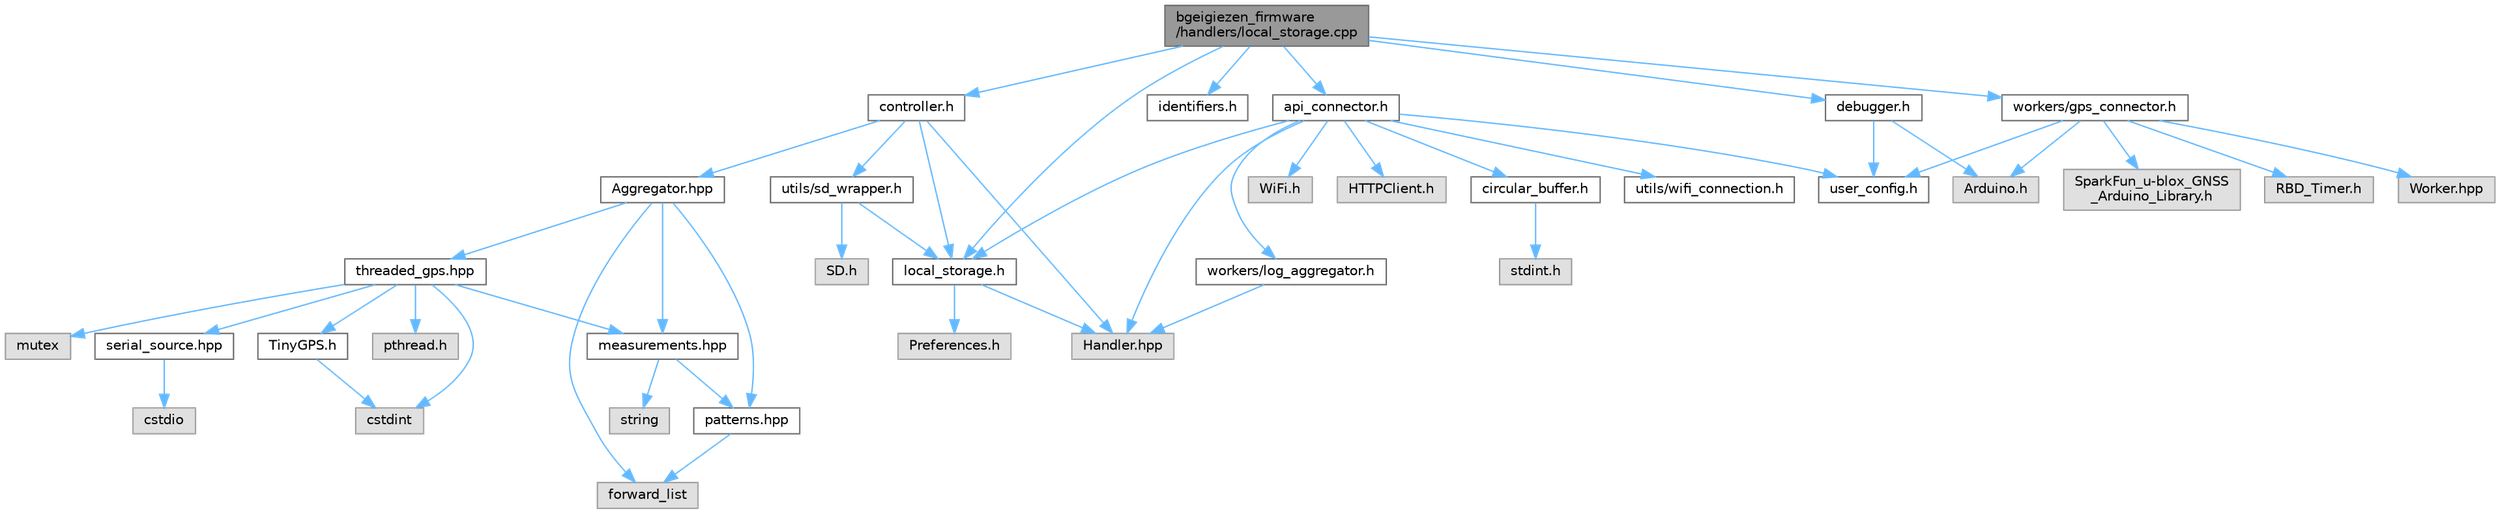 digraph "bgeigiezen_firmware/handlers/local_storage.cpp"
{
 // LATEX_PDF_SIZE
  bgcolor="transparent";
  edge [fontname=Helvetica,fontsize=10,labelfontname=Helvetica,labelfontsize=10];
  node [fontname=Helvetica,fontsize=10,shape=box,height=0.2,width=0.4];
  Node1 [id="Node000001",label="bgeigiezen_firmware\l/handlers/local_storage.cpp",height=0.2,width=0.4,color="gray40", fillcolor="grey60", style="filled", fontcolor="black",tooltip=" "];
  Node1 -> Node2 [id="edge47_Node000001_Node000002",color="steelblue1",style="solid",tooltip=" "];
  Node2 [id="Node000002",label="local_storage.h",height=0.2,width=0.4,color="grey40", fillcolor="white", style="filled",URL="$local__storage_8h.html",tooltip=" "];
  Node2 -> Node3 [id="edge48_Node000002_Node000003",color="steelblue1",style="solid",tooltip=" "];
  Node3 [id="Node000003",label="Preferences.h",height=0.2,width=0.4,color="grey60", fillcolor="#E0E0E0", style="filled",tooltip=" "];
  Node2 -> Node4 [id="edge49_Node000002_Node000004",color="steelblue1",style="solid",tooltip=" "];
  Node4 [id="Node000004",label="Handler.hpp",height=0.2,width=0.4,color="grey60", fillcolor="#E0E0E0", style="filled",tooltip=" "];
  Node1 -> Node5 [id="edge50_Node000001_Node000005",color="steelblue1",style="solid",tooltip=" "];
  Node5 [id="Node000005",label="debugger.h",height=0.2,width=0.4,color="grey40", fillcolor="white", style="filled",URL="$debugger_8h.html",tooltip=" "];
  Node5 -> Node6 [id="edge51_Node000005_Node000006",color="steelblue1",style="solid",tooltip=" "];
  Node6 [id="Node000006",label="Arduino.h",height=0.2,width=0.4,color="grey60", fillcolor="#E0E0E0", style="filled",tooltip=" "];
  Node5 -> Node7 [id="edge52_Node000005_Node000007",color="steelblue1",style="solid",tooltip=" "];
  Node7 [id="Node000007",label="user_config.h",height=0.2,width=0.4,color="grey40", fillcolor="white", style="filled",URL="$user__config_8h.html",tooltip=" "];
  Node1 -> Node8 [id="edge53_Node000001_Node000008",color="steelblue1",style="solid",tooltip=" "];
  Node8 [id="Node000008",label="identifiers.h",height=0.2,width=0.4,color="grey40", fillcolor="white", style="filled",URL="$identifiers_8h.html",tooltip=" "];
  Node1 -> Node9 [id="edge54_Node000001_Node000009",color="steelblue1",style="solid",tooltip=" "];
  Node9 [id="Node000009",label="controller.h",height=0.2,width=0.4,color="grey40", fillcolor="white", style="filled",URL="$controller_8h.html",tooltip=" "];
  Node9 -> Node2 [id="edge55_Node000009_Node000002",color="steelblue1",style="solid",tooltip=" "];
  Node9 -> Node10 [id="edge56_Node000009_Node000010",color="steelblue1",style="solid",tooltip=" "];
  Node10 [id="Node000010",label="utils/sd_wrapper.h",height=0.2,width=0.4,color="grey40", fillcolor="white", style="filled",URL="$sd__wrapper_8h.html",tooltip=" "];
  Node10 -> Node11 [id="edge57_Node000010_Node000011",color="steelblue1",style="solid",tooltip=" "];
  Node11 [id="Node000011",label="SD.h",height=0.2,width=0.4,color="grey60", fillcolor="#E0E0E0", style="filled",tooltip=" "];
  Node10 -> Node2 [id="edge58_Node000010_Node000002",color="steelblue1",style="solid",tooltip=" "];
  Node9 -> Node12 [id="edge59_Node000009_Node000012",color="steelblue1",style="solid",tooltip=" "];
  Node12 [id="Node000012",label="Aggregator.hpp",height=0.2,width=0.4,color="grey40", fillcolor="white", style="filled",URL="$aggregator_8hpp.html",tooltip=" "];
  Node12 -> Node13 [id="edge60_Node000012_Node000013",color="steelblue1",style="solid",tooltip=" "];
  Node13 [id="Node000013",label="forward_list",height=0.2,width=0.4,color="grey60", fillcolor="#E0E0E0", style="filled",tooltip=" "];
  Node12 -> Node14 [id="edge61_Node000012_Node000014",color="steelblue1",style="solid",tooltip=" "];
  Node14 [id="Node000014",label="threaded_gps.hpp",height=0.2,width=0.4,color="grey40", fillcolor="white", style="filled",URL="$bgeigie__firmware_2threaded__gps_8hpp.html",tooltip=" "];
  Node14 -> Node15 [id="edge62_Node000014_Node000015",color="steelblue1",style="solid",tooltip=" "];
  Node15 [id="Node000015",label="pthread.h",height=0.2,width=0.4,color="grey60", fillcolor="#E0E0E0", style="filled",tooltip=" "];
  Node14 -> Node16 [id="edge63_Node000014_Node000016",color="steelblue1",style="solid",tooltip=" "];
  Node16 [id="Node000016",label="cstdint",height=0.2,width=0.4,color="grey60", fillcolor="#E0E0E0", style="filled",tooltip=" "];
  Node14 -> Node17 [id="edge64_Node000014_Node000017",color="steelblue1",style="solid",tooltip=" "];
  Node17 [id="Node000017",label="mutex",height=0.2,width=0.4,color="grey60", fillcolor="#E0E0E0", style="filled",tooltip=" "];
  Node14 -> Node18 [id="edge65_Node000014_Node000018",color="steelblue1",style="solid",tooltip=" "];
  Node18 [id="Node000018",label="TinyGPS.h",height=0.2,width=0.4,color="grey40", fillcolor="white", style="filled",URL="$bgeigie__firmware_2_tiny_g_p_s_8h.html",tooltip=" "];
  Node18 -> Node16 [id="edge66_Node000018_Node000016",color="steelblue1",style="solid",tooltip=" "];
  Node14 -> Node19 [id="edge67_Node000014_Node000019",color="steelblue1",style="solid",tooltip=" "];
  Node19 [id="Node000019",label="serial_source.hpp",height=0.2,width=0.4,color="grey40", fillcolor="white", style="filled",URL="$bgeigie__firmware_2serial__source_8hpp.html",tooltip=" "];
  Node19 -> Node20 [id="edge68_Node000019_Node000020",color="steelblue1",style="solid",tooltip=" "];
  Node20 [id="Node000020",label="cstdio",height=0.2,width=0.4,color="grey60", fillcolor="#E0E0E0", style="filled",tooltip=" "];
  Node14 -> Node21 [id="edge69_Node000014_Node000021",color="steelblue1",style="solid",tooltip=" "];
  Node21 [id="Node000021",label="measurements.hpp",height=0.2,width=0.4,color="grey40", fillcolor="white", style="filled",URL="$bgeigie__firmware_2measurements_8hpp.html",tooltip=" "];
  Node21 -> Node22 [id="edge70_Node000021_Node000022",color="steelblue1",style="solid",tooltip=" "];
  Node22 [id="Node000022",label="string",height=0.2,width=0.4,color="grey60", fillcolor="#E0E0E0", style="filled",tooltip=" "];
  Node21 -> Node23 [id="edge71_Node000021_Node000023",color="steelblue1",style="solid",tooltip=" "];
  Node23 [id="Node000023",label="patterns.hpp",height=0.2,width=0.4,color="grey40", fillcolor="white", style="filled",URL="$bgeigie__firmware_2patterns_8hpp.html",tooltip=" "];
  Node23 -> Node13 [id="edge72_Node000023_Node000013",color="steelblue1",style="solid",tooltip=" "];
  Node12 -> Node23 [id="edge73_Node000012_Node000023",color="steelblue1",style="solid",tooltip=" "];
  Node12 -> Node21 [id="edge74_Node000012_Node000021",color="steelblue1",style="solid",tooltip=" "];
  Node9 -> Node4 [id="edge75_Node000009_Node000004",color="steelblue1",style="solid",tooltip=" "];
  Node1 -> Node24 [id="edge76_Node000001_Node000024",color="steelblue1",style="solid",tooltip=" "];
  Node24 [id="Node000024",label="api_connector.h",height=0.2,width=0.4,color="grey40", fillcolor="white", style="filled",URL="$api__connector_8h.html",tooltip=" "];
  Node24 -> Node25 [id="edge77_Node000024_Node000025",color="steelblue1",style="solid",tooltip=" "];
  Node25 [id="Node000025",label="WiFi.h",height=0.2,width=0.4,color="grey60", fillcolor="#E0E0E0", style="filled",tooltip=" "];
  Node24 -> Node26 [id="edge78_Node000024_Node000026",color="steelblue1",style="solid",tooltip=" "];
  Node26 [id="Node000026",label="HTTPClient.h",height=0.2,width=0.4,color="grey60", fillcolor="#E0E0E0", style="filled",tooltip=" "];
  Node24 -> Node4 [id="edge79_Node000024_Node000004",color="steelblue1",style="solid",tooltip=" "];
  Node24 -> Node2 [id="edge80_Node000024_Node000002",color="steelblue1",style="solid",tooltip=" "];
  Node24 -> Node7 [id="edge81_Node000024_Node000007",color="steelblue1",style="solid",tooltip=" "];
  Node24 -> Node27 [id="edge82_Node000024_Node000027",color="steelblue1",style="solid",tooltip=" "];
  Node27 [id="Node000027",label="circular_buffer.h",height=0.2,width=0.4,color="grey40", fillcolor="white", style="filled",URL="$circular__buffer_8h.html",tooltip=" "];
  Node27 -> Node28 [id="edge83_Node000027_Node000028",color="steelblue1",style="solid",tooltip=" "];
  Node28 [id="Node000028",label="stdint.h",height=0.2,width=0.4,color="grey60", fillcolor="#E0E0E0", style="filled",tooltip=" "];
  Node24 -> Node29 [id="edge84_Node000024_Node000029",color="steelblue1",style="solid",tooltip=" "];
  Node29 [id="Node000029",label="utils/wifi_connection.h",height=0.2,width=0.4,color="grey40", fillcolor="white", style="filled",URL="$wifi__connection_8h.html",tooltip=" "];
  Node24 -> Node30 [id="edge85_Node000024_Node000030",color="steelblue1",style="solid",tooltip=" "];
  Node30 [id="Node000030",label="workers/log_aggregator.h",height=0.2,width=0.4,color="grey40", fillcolor="white", style="filled",URL="$log__aggregator_8h.html",tooltip=" "];
  Node30 -> Node4 [id="edge86_Node000030_Node000004",color="steelblue1",style="solid",tooltip=" "];
  Node1 -> Node31 [id="edge87_Node000001_Node000031",color="steelblue1",style="solid",tooltip=" "];
  Node31 [id="Node000031",label="workers/gps_connector.h",height=0.2,width=0.4,color="grey40", fillcolor="white", style="filled",URL="$gps__connector_8h.html",tooltip=" "];
  Node31 -> Node6 [id="edge88_Node000031_Node000006",color="steelblue1",style="solid",tooltip=" "];
  Node31 -> Node32 [id="edge89_Node000031_Node000032",color="steelblue1",style="solid",tooltip=" "];
  Node32 [id="Node000032",label="RBD_Timer.h",height=0.2,width=0.4,color="grey60", fillcolor="#E0E0E0", style="filled",tooltip=" "];
  Node31 -> Node33 [id="edge90_Node000031_Node000033",color="steelblue1",style="solid",tooltip=" "];
  Node33 [id="Node000033",label="Worker.hpp",height=0.2,width=0.4,color="grey60", fillcolor="#E0E0E0", style="filled",tooltip=" "];
  Node31 -> Node7 [id="edge91_Node000031_Node000007",color="steelblue1",style="solid",tooltip=" "];
  Node31 -> Node34 [id="edge92_Node000031_Node000034",color="steelblue1",style="solid",tooltip=" "];
  Node34 [id="Node000034",label="SparkFun_u-blox_GNSS\l_Arduino_Library.h",height=0.2,width=0.4,color="grey60", fillcolor="#E0E0E0", style="filled",tooltip=" "];
}
